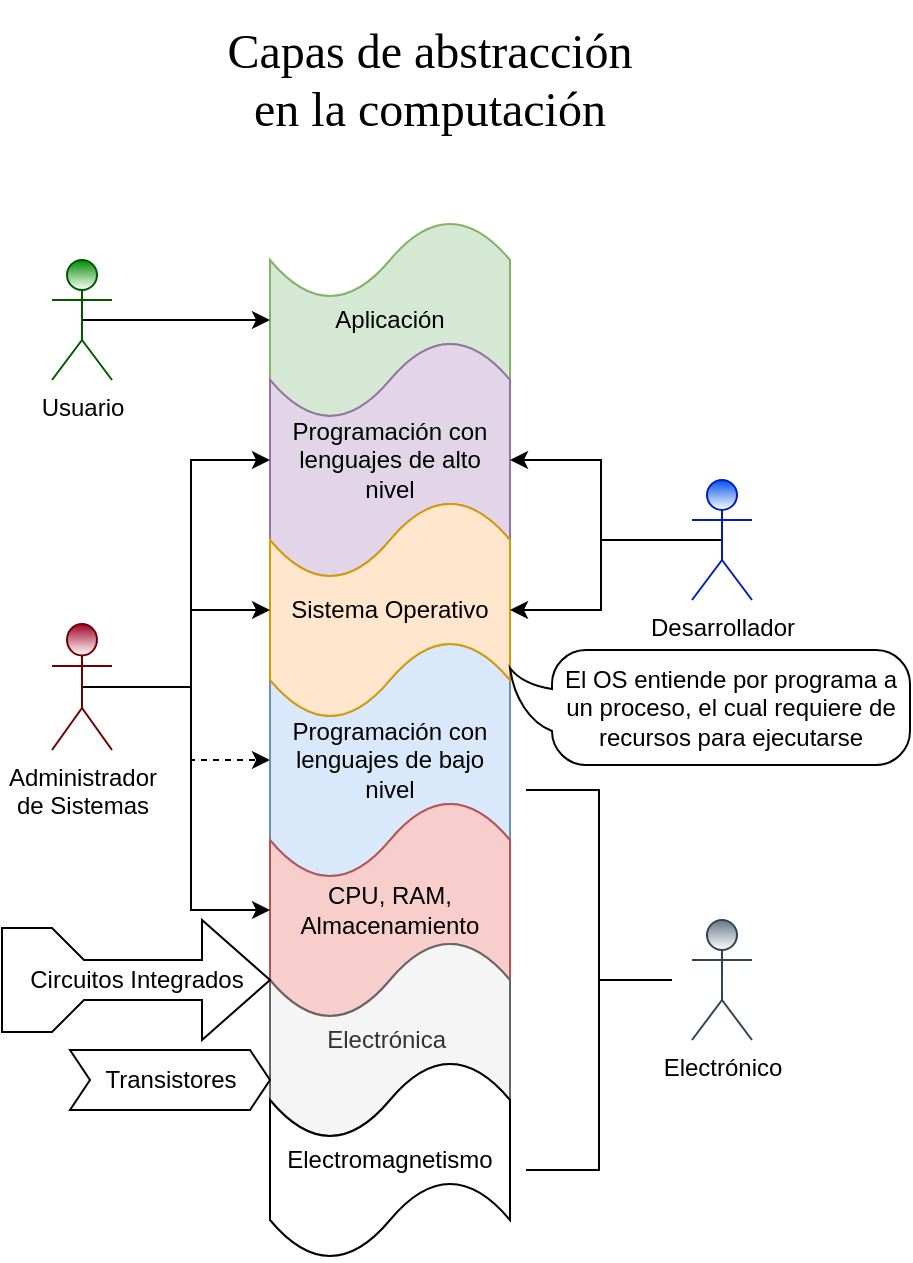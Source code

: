 <mxfile version="13.6.2" type="device"><diagram id="vMMcmDYf3rukhZpgffbX" name="Page-1"><mxGraphModel dx="1021" dy="600" grid="1" gridSize="10" guides="1" tooltips="1" connect="1" arrows="1" fold="1" page="1" pageScale="1" pageWidth="827" pageHeight="1169" background="none" math="0" shadow="0"><root><mxCell id="0"/><mxCell id="1" parent="0"/><mxCell id="SuMI1_pSQZFfssfZEq09-35" style="edgeStyle=orthogonalEdgeStyle;rounded=0;orthogonalLoop=1;jettySize=auto;html=1;exitX=0.5;exitY=0.5;exitDx=0;exitDy=0;exitPerimeter=0;entryX=0;entryY=0.5;entryDx=0;entryDy=0;entryPerimeter=0;fontColor=#000000;dashed=1;" edge="1" parent="1" source="SuMI1_pSQZFfssfZEq09-22" target="SuMI1_pSQZFfssfZEq09-8"><mxGeometry relative="1" as="geometry"/></mxCell><mxCell id="SuMI1_pSQZFfssfZEq09-1" value="Aplicación" style="shape=tape;whiteSpace=wrap;html=1;fillColor=#d5e8d4;strokeColor=#82b366;" vertex="1" parent="1"><mxGeometry x="334" y="150" width="120" height="100" as="geometry"/></mxCell><mxCell id="SuMI1_pSQZFfssfZEq09-2" value="&lt;font style=&quot;font-size: 12px&quot;&gt;Programación con lenguajes de alto nivel&lt;/font&gt;" style="shape=tape;whiteSpace=wrap;html=1;size=0.333;fillColor=#e1d5e7;strokeColor=#9673a6;" vertex="1" parent="1"><mxGeometry x="334" y="210" width="120" height="120" as="geometry"/></mxCell><mxCell id="SuMI1_pSQZFfssfZEq09-17" style="edgeStyle=orthogonalEdgeStyle;rounded=0;orthogonalLoop=1;jettySize=auto;html=1;exitX=0.5;exitY=0.5;exitDx=0;exitDy=0;exitPerimeter=0;entryX=0;entryY=0.5;entryDx=0;entryDy=0;entryPerimeter=0;" edge="1" parent="1" source="SuMI1_pSQZFfssfZEq09-4" target="SuMI1_pSQZFfssfZEq09-1"><mxGeometry relative="1" as="geometry"/></mxCell><mxCell id="SuMI1_pSQZFfssfZEq09-4" value="Usuario" style="shape=umlActor;verticalLabelPosition=bottom;verticalAlign=top;html=1;outlineConnect=0;fillColor=#008a00;strokeColor=#005700;gradientColor=#ffffff;" vertex="1" parent="1"><mxGeometry x="225" y="170" width="30" height="60" as="geometry"/></mxCell><mxCell id="SuMI1_pSQZFfssfZEq09-8" value="&lt;font style=&quot;font-size: 12px&quot;&gt;Programación con lenguajes de bajo nivel&lt;/font&gt;" style="shape=tape;whiteSpace=wrap;html=1;size=0.333;fillColor=#dae8fc;strokeColor=#6c8ebf;" vertex="1" parent="1"><mxGeometry x="334" y="360" width="120" height="120" as="geometry"/></mxCell><mxCell id="SuMI1_pSQZFfssfZEq09-9" value="Sistema Operativo" style="shape=tape;whiteSpace=wrap;html=1;fillColor=#ffe6cc;strokeColor=#d79b00;size=0.364;" vertex="1" parent="1"><mxGeometry x="334" y="290" width="120" height="110" as="geometry"/></mxCell><mxCell id="SuMI1_pSQZFfssfZEq09-15" style="edgeStyle=orthogonalEdgeStyle;rounded=0;orthogonalLoop=1;jettySize=auto;html=1;exitX=0.5;exitY=0.5;exitDx=0;exitDy=0;exitPerimeter=0;entryX=1;entryY=0.5;entryDx=0;entryDy=0;entryPerimeter=0;" edge="1" parent="1" source="SuMI1_pSQZFfssfZEq09-10" target="SuMI1_pSQZFfssfZEq09-2"><mxGeometry relative="1" as="geometry"/></mxCell><mxCell id="SuMI1_pSQZFfssfZEq09-32" style="edgeStyle=orthogonalEdgeStyle;rounded=0;orthogonalLoop=1;jettySize=auto;html=1;exitX=0.5;exitY=0.5;exitDx=0;exitDy=0;exitPerimeter=0;entryX=1;entryY=0.5;entryDx=0;entryDy=0;entryPerimeter=0;fontColor=#000000;" edge="1" parent="1" source="SuMI1_pSQZFfssfZEq09-10" target="SuMI1_pSQZFfssfZEq09-9"><mxGeometry relative="1" as="geometry"/></mxCell><mxCell id="SuMI1_pSQZFfssfZEq09-10" value="Desarrollador" style="shape=umlActor;verticalLabelPosition=bottom;verticalAlign=top;html=1;outlineConnect=0;fillColor=#0050ef;strokeColor=#001DBC;gradientColor=#ffffff;" vertex="1" parent="1"><mxGeometry x="545" y="280" width="30" height="60" as="geometry"/></mxCell><mxCell id="SuMI1_pSQZFfssfZEq09-18" value="CPU, RAM, Almacenamiento" style="shape=tape;whiteSpace=wrap;html=1;size=0.364;fillColor=#f8cecc;strokeColor=#b85450;" vertex="1" parent="1"><mxGeometry x="334" y="440" width="120" height="110" as="geometry"/></mxCell><mxCell id="SuMI1_pSQZFfssfZEq09-21" value="Electrónica&amp;nbsp;" style="shape=tape;whiteSpace=wrap;html=1;fontColor=#333333;fillColor=#f5f5f5;strokeColor=#666666;" vertex="1" parent="1"><mxGeometry x="334" y="510" width="120" height="100" as="geometry"/></mxCell><mxCell id="SuMI1_pSQZFfssfZEq09-24" style="edgeStyle=orthogonalEdgeStyle;rounded=0;orthogonalLoop=1;jettySize=auto;html=1;exitX=0.5;exitY=0.5;exitDx=0;exitDy=0;exitPerimeter=0;entryX=0;entryY=0.5;entryDx=0;entryDy=0;entryPerimeter=0;fontColor=#000000;" edge="1" parent="1" source="SuMI1_pSQZFfssfZEq09-22" target="SuMI1_pSQZFfssfZEq09-9"><mxGeometry relative="1" as="geometry"/></mxCell><mxCell id="SuMI1_pSQZFfssfZEq09-25" style="edgeStyle=orthogonalEdgeStyle;rounded=0;orthogonalLoop=1;jettySize=auto;html=1;exitX=0.5;exitY=0.5;exitDx=0;exitDy=0;exitPerimeter=0;entryX=0;entryY=0.5;entryDx=0;entryDy=0;entryPerimeter=0;fontColor=#000000;" edge="1" parent="1" source="SuMI1_pSQZFfssfZEq09-22" target="SuMI1_pSQZFfssfZEq09-18"><mxGeometry relative="1" as="geometry"/></mxCell><mxCell id="SuMI1_pSQZFfssfZEq09-38" style="edgeStyle=orthogonalEdgeStyle;rounded=0;orthogonalLoop=1;jettySize=auto;html=1;exitX=0.5;exitY=0.5;exitDx=0;exitDy=0;exitPerimeter=0;entryX=0;entryY=0.5;entryDx=0;entryDy=0;entryPerimeter=0;fontColor=#000000;" edge="1" parent="1" source="SuMI1_pSQZFfssfZEq09-22" target="SuMI1_pSQZFfssfZEq09-2"><mxGeometry relative="1" as="geometry"/></mxCell><mxCell id="SuMI1_pSQZFfssfZEq09-22" value="Administrador&lt;br&gt;de Sistemas" style="shape=umlActor;verticalLabelPosition=bottom;verticalAlign=top;html=1;outlineConnect=0;fillColor=#a20025;strokeColor=#6F0000;gradientColor=#ffffff;" vertex="1" parent="1"><mxGeometry x="225" y="352" width="30" height="63" as="geometry"/></mxCell><mxCell id="SuMI1_pSQZFfssfZEq09-26" value="Circuitos Integrados" style="html=1;shadow=0;dashed=0;align=center;verticalAlign=middle;shape=mxgraph.arrows2.tailedArrow;dy1=10;dx1=34;notch=0;arrowHead=20;dx2=25;dy2=26;gradientColor=#ffffff;fontColor=#000000;" vertex="1" parent="1"><mxGeometry x="200" y="500" width="134" height="60" as="geometry"/></mxCell><mxCell id="SuMI1_pSQZFfssfZEq09-28" value="Transistores" style="html=1;shadow=0;dashed=0;align=center;verticalAlign=middle;shape=mxgraph.arrows2.arrow;dy=0;dx=10;notch=10;gradientColor=#ffffff;fontColor=#000000;" vertex="1" parent="1"><mxGeometry x="234" y="565" width="100" height="30" as="geometry"/></mxCell><mxCell id="SuMI1_pSQZFfssfZEq09-29" value="Electromagnetismo" style="shape=tape;whiteSpace=wrap;html=1;gradientColor=#ffffff;fontColor=#000000;" vertex="1" parent="1"><mxGeometry x="334" y="570" width="120" height="100" as="geometry"/></mxCell><mxCell id="SuMI1_pSQZFfssfZEq09-30" value="Electrónico" style="shape=umlActor;verticalLabelPosition=bottom;verticalAlign=top;html=1;outlineConnect=0;fillColor=#647687;strokeColor=#314354;gradientColor=#ffffff;" vertex="1" parent="1"><mxGeometry x="545" y="500" width="30" height="60" as="geometry"/></mxCell><mxCell id="SuMI1_pSQZFfssfZEq09-20" value="El OS entiende por programa a un proceso, el cual requiere de recursos para ejecutarse" style="whiteSpace=wrap;html=1;shape=mxgraph.basic.roundRectCallout;dx=54.3;dy=21;size=17;boundedLbl=1;gradientColor=#ffffff;fontColor=#000000;direction=north;flipH=1;flipV=1;" vertex="1" parent="1"><mxGeometry x="454" y="365" width="200" height="57.5" as="geometry"/></mxCell><mxCell id="SuMI1_pSQZFfssfZEq09-36" value="" style="strokeWidth=1;html=1;shape=mxgraph.flowchart.annotation_2;align=left;labelPosition=right;pointerEvents=1;gradientColor=#ffffff;fontColor=#000000;flipH=1;perimeterSpacing=8;" vertex="1" parent="1"><mxGeometry x="462" y="435" width="73" height="190" as="geometry"/></mxCell><mxCell id="SuMI1_pSQZFfssfZEq09-39" value="Capas de abstracción&lt;br style=&quot;font-size: 24px;&quot;&gt;en la computación" style="text;html=1;strokeColor=none;fillColor=none;align=center;verticalAlign=middle;whiteSpace=wrap;rounded=0;fontColor=#000000;fontSize=24;labelBorderColor=none;labelBackgroundColor=none;fontFamily=Comic Sans MS;" vertex="1" parent="1"><mxGeometry x="264" y="40" width="300" height="80" as="geometry"/></mxCell></root></mxGraphModel></diagram></mxfile>